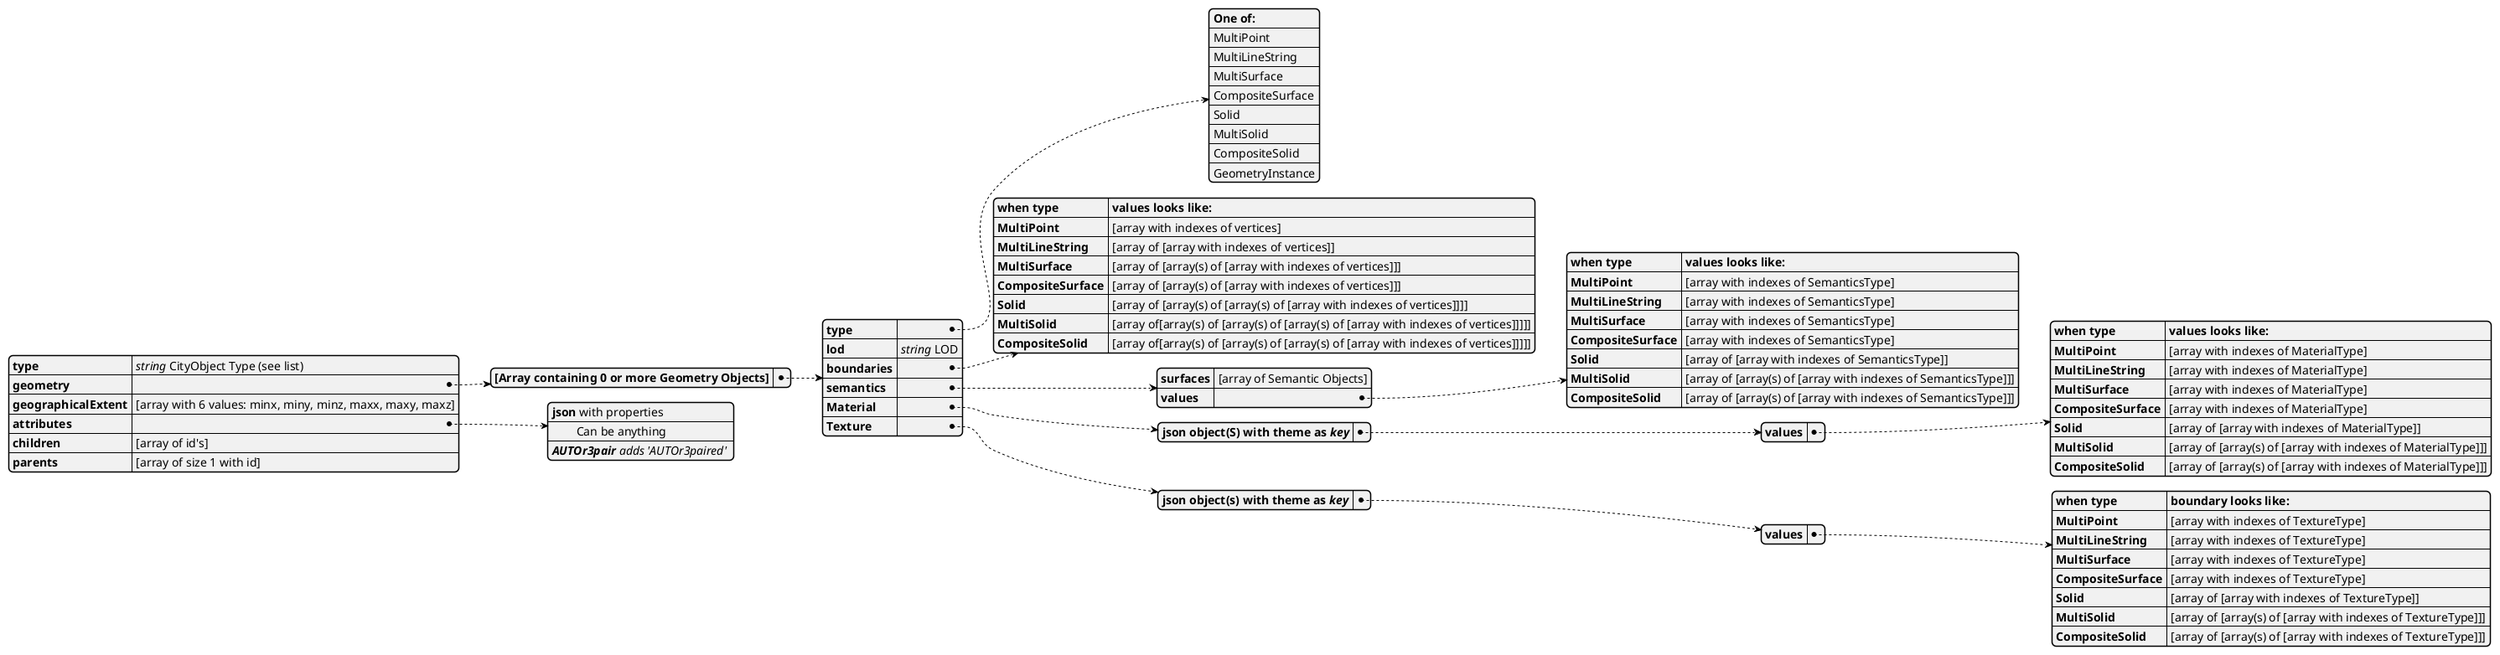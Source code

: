 @startjson
{
    "type": "//string// CityObject Type (see list)",
    "geometry": {
     "[Array containing 0 or more Geometry Objects]" :{
        "type" : ["**One of:**","MultiPoint","MultiLineString" ,"MultiSurface", "CompositeSurface", "Solid", "MultiSolid", "CompositeSolid","GeometryInstance"],
        "lod" : "//string// LOD",
        "boundaries" :{
          "when type":            "**values looks like:**",
          "**MultiPoint**" :      "[array with indexes of vertices]",
          "**MultiLineString**":  "[array of [array with indexes of vertices]]",
          "MultiSurface" :        "[array of [array(s) of [array with indexes of vertices]]]",
          "CompositeSurface" :    "[array of [array(s) of [array with indexes of vertices]]]",
          "Solid" :               "[array of [array(s) of [array(s) of [array with indexes of vertices]]]]",
          "MultiSolid" :          "[array of[array(s) of [array(s) of [array(s) of [array with indexes of vertices]]]]]",
          "CompositeSolid" :      "[array of[array(s) of [array(s) of [array(s) of [array with indexes of vertices]]]]]"
        },
        "semantics" : {
            "surfaces" : "[array of Semantic Objects]",
            "values" : {
                 "when type":            "**values looks like:**",
                 "**MultiPoint**" :      "[array with indexes of SemanticsType]",
                 "**MultiLineString**":  "[array with indexes of SemanticsType]",
                 "MultiSurface" :        "[array with indexes of SemanticsType]",
                 "CompositeSurface" :    "[array with indexes of SemanticsType]",
                 "Solid" :               "[array of [array with indexes of SemanticsType]]",
                 "MultiSolid" :          "[array of [array(s) of [array with indexes of SemanticsType]]]",
                 "CompositeSolid" :      "[array of [array(s) of [array with indexes of SemanticsType]]]"
               }
        },
        "Material" : {
            "json object(S) with theme as //key//" : {
                "values": {
                   "when type":            "**values looks like:**",
                   "**MultiPoint**" :      "[array with indexes of MaterialType]",
                   "**MultiLineString**":  "[array with indexes of MaterialType]",
                   "MultiSurface" :        "[array with indexes of MaterialType]",
                   "CompositeSurface" :    "[array with indexes of MaterialType]",
                   "Solid" :               "[array of [array with indexes of MaterialType]]",
                   "MultiSolid" :          "[array of [array(s) of [array with indexes of MaterialType]]]",
                   "CompositeSolid" :      "[array of [array(s) of [array with indexes of MaterialType]]]"
                 }
            }
        },
        "Texture" : {
            "json object(s) with theme as //key//" : {
                "values": {
                   "when type":            "**boundary looks like:**",
                   "**MultiPoint**" :      "[array with indexes of TextureType]",
                   "**MultiLineString**":  "[array with indexes of TextureType]",
                   "MultiSurface" :        "[array with indexes of TextureType]",
                   "CompositeSurface" :    "[array with indexes of TextureType]",
                   "Solid" :               "[array of [array with indexes of TextureType]]",
                   "MultiSolid" :          "[array of [array(s) of [array with indexes of TextureType]]]",
                   "CompositeSolid" :      "[array of [array(s) of [array with indexes of TextureType]]]"
                 }
            }
        }
     }
    },
    "geographicalExtent": "[array with 6 values: minx, miny, minz, maxx, maxy, maxz]",
    "attributes": ["**json** with properties","\tCan be anything","//**AUTOr3pair** adds 'AUTOr3paired' //"],
    "children": "[array of id's]",
    "parents": "[array of size 1 with id]"

}
@endjson